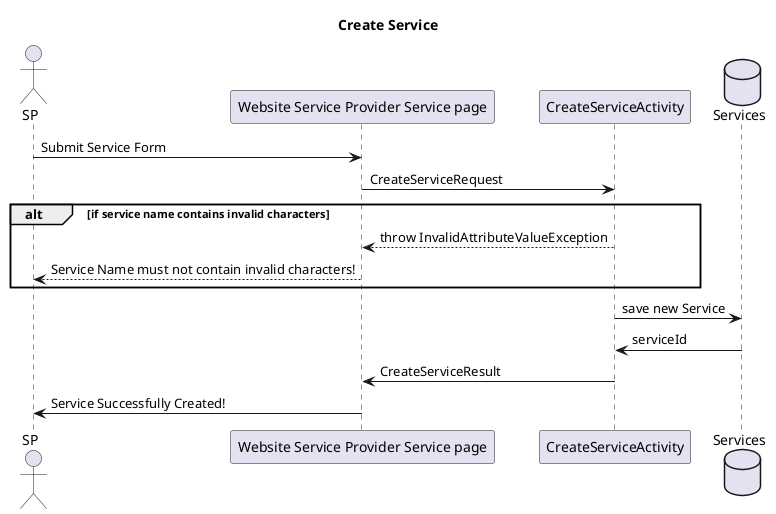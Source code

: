@startuml
'https://plantuml.com/sequence-diagram

title Create Service
actor SP as c
participant "Website Service Provider Service page" as sps
participant CreateServiceActivity as cua
database Services as s

c -> sps: Submit Service Form
sps -> cua: CreateServiceRequest
alt if service name contains invalid characters
cua --> sps: throw InvalidAttributeValueException
sps --> c: Service Name must not contain invalid characters!
'else else continue
end
cua -> s: save new Service
s -> cua:  serviceId
cua -> sps: CreateServiceResult
sps -> c: Service Successfully Created!
@enduml